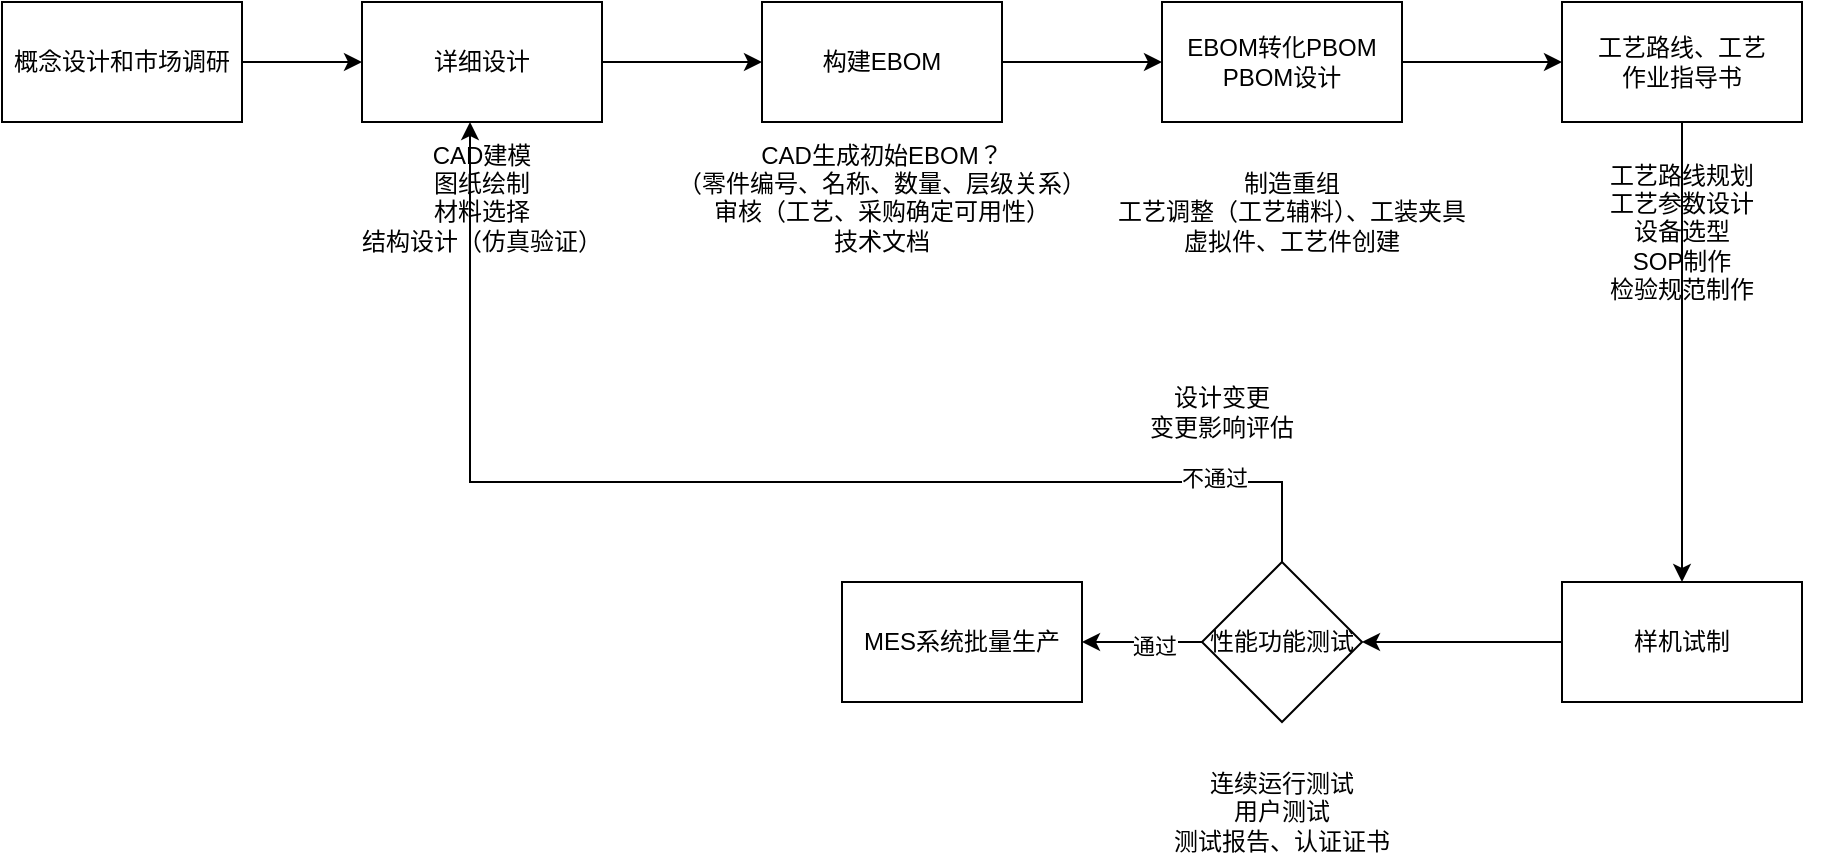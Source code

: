 <mxfile version="27.1.3">
  <diagram id="kgpKYQtTHZ0yAKxKKP6v" name="Page-1">
    <mxGraphModel dx="1426" dy="863" grid="1" gridSize="10" guides="1" tooltips="1" connect="1" arrows="1" fold="1" page="1" pageScale="1" pageWidth="850" pageHeight="1100" math="0" shadow="0">
      <root>
        <mxCell id="0" />
        <mxCell id="1" parent="0" />
        <mxCell id="0W0XDRW_tP-_jsXK928k-3" value="" style="edgeStyle=orthogonalEdgeStyle;rounded=0;orthogonalLoop=1;jettySize=auto;html=1;" edge="1" parent="1" source="0W0XDRW_tP-_jsXK928k-1" target="0W0XDRW_tP-_jsXK928k-2">
          <mxGeometry relative="1" as="geometry" />
        </mxCell>
        <mxCell id="0W0XDRW_tP-_jsXK928k-1" value="详细设计" style="rounded=0;whiteSpace=wrap;html=1;" vertex="1" parent="1">
          <mxGeometry x="240" y="120" width="120" height="60" as="geometry" />
        </mxCell>
        <mxCell id="0W0XDRW_tP-_jsXK928k-8" value="" style="edgeStyle=orthogonalEdgeStyle;rounded=0;orthogonalLoop=1;jettySize=auto;html=1;" edge="1" parent="1" source="0W0XDRW_tP-_jsXK928k-2" target="0W0XDRW_tP-_jsXK928k-7">
          <mxGeometry relative="1" as="geometry" />
        </mxCell>
        <mxCell id="0W0XDRW_tP-_jsXK928k-2" value="构建EBOM" style="rounded=0;whiteSpace=wrap;html=1;" vertex="1" parent="1">
          <mxGeometry x="440" y="120" width="120" height="60" as="geometry" />
        </mxCell>
        <mxCell id="0W0XDRW_tP-_jsXK928k-4" value="CAD建模&lt;br&gt;图纸绘制&lt;br&gt;材料选择&lt;br&gt;结构设计（仿真验证）&lt;div&gt;&lt;br&gt;&lt;/div&gt;" style="text;html=1;align=center;verticalAlign=middle;whiteSpace=wrap;rounded=0;" vertex="1" parent="1">
          <mxGeometry x="220" y="210" width="160" height="30" as="geometry" />
        </mxCell>
        <mxCell id="0W0XDRW_tP-_jsXK928k-6" style="edgeStyle=orthogonalEdgeStyle;rounded=0;orthogonalLoop=1;jettySize=auto;html=1;" edge="1" parent="1" source="0W0XDRW_tP-_jsXK928k-5" target="0W0XDRW_tP-_jsXK928k-1">
          <mxGeometry relative="1" as="geometry" />
        </mxCell>
        <mxCell id="0W0XDRW_tP-_jsXK928k-5" value="概念设计和市场调研" style="rounded=0;whiteSpace=wrap;html=1;" vertex="1" parent="1">
          <mxGeometry x="60" y="120" width="120" height="60" as="geometry" />
        </mxCell>
        <mxCell id="0W0XDRW_tP-_jsXK928k-14" value="" style="edgeStyle=orthogonalEdgeStyle;rounded=0;orthogonalLoop=1;jettySize=auto;html=1;" edge="1" parent="1" source="0W0XDRW_tP-_jsXK928k-7" target="0W0XDRW_tP-_jsXK928k-13">
          <mxGeometry relative="1" as="geometry" />
        </mxCell>
        <mxCell id="0W0XDRW_tP-_jsXK928k-7" value="EBOM转化PBOM&lt;br&gt;PBOM设计" style="whiteSpace=wrap;html=1;rounded=0;" vertex="1" parent="1">
          <mxGeometry x="640" y="120" width="120" height="60" as="geometry" />
        </mxCell>
        <mxCell id="0W0XDRW_tP-_jsXK928k-9" value="CAD生成初始EBOM？&lt;br&gt;（零件编号、名称、数量、层级关系）&lt;br&gt;审核（工艺、采购确定可用性）&lt;br&gt;技术文档&lt;br&gt;&lt;div&gt;&lt;div&gt;&lt;br&gt;&lt;/div&gt;&lt;/div&gt;" style="text;html=1;align=center;verticalAlign=middle;whiteSpace=wrap;rounded=0;" vertex="1" parent="1">
          <mxGeometry x="385" y="210" width="230" height="30" as="geometry" />
        </mxCell>
        <mxCell id="0W0XDRW_tP-_jsXK928k-10" value="制造重组&lt;br&gt;工艺调整（工艺辅料）、工装夹具&lt;br&gt;&lt;div&gt;虚拟件、工艺件创建&lt;/div&gt;" style="text;html=1;align=center;verticalAlign=middle;whiteSpace=wrap;rounded=0;" vertex="1" parent="1">
          <mxGeometry x="610" y="210" width="190" height="30" as="geometry" />
        </mxCell>
        <mxCell id="0W0XDRW_tP-_jsXK928k-16" value="" style="edgeStyle=orthogonalEdgeStyle;rounded=0;orthogonalLoop=1;jettySize=auto;html=1;" edge="1" parent="1" source="0W0XDRW_tP-_jsXK928k-13" target="0W0XDRW_tP-_jsXK928k-15">
          <mxGeometry relative="1" as="geometry" />
        </mxCell>
        <mxCell id="0W0XDRW_tP-_jsXK928k-13" value="工艺路线、工艺&lt;br&gt;作业指导书" style="whiteSpace=wrap;html=1;rounded=0;" vertex="1" parent="1">
          <mxGeometry x="840" y="120" width="120" height="60" as="geometry" />
        </mxCell>
        <mxCell id="0W0XDRW_tP-_jsXK928k-18" value="" style="edgeStyle=orthogonalEdgeStyle;rounded=0;orthogonalLoop=1;jettySize=auto;html=1;" edge="1" parent="1" source="0W0XDRW_tP-_jsXK928k-15" target="0W0XDRW_tP-_jsXK928k-17">
          <mxGeometry relative="1" as="geometry" />
        </mxCell>
        <mxCell id="0W0XDRW_tP-_jsXK928k-15" value="样机试制" style="whiteSpace=wrap;html=1;rounded=0;" vertex="1" parent="1">
          <mxGeometry x="840" y="410" width="120" height="60" as="geometry" />
        </mxCell>
        <mxCell id="0W0XDRW_tP-_jsXK928k-20" value="" style="edgeStyle=orthogonalEdgeStyle;rounded=0;orthogonalLoop=1;jettySize=auto;html=1;" edge="1" parent="1" source="0W0XDRW_tP-_jsXK928k-17" target="0W0XDRW_tP-_jsXK928k-19">
          <mxGeometry relative="1" as="geometry" />
        </mxCell>
        <mxCell id="0W0XDRW_tP-_jsXK928k-22" value="通过" style="edgeLabel;html=1;align=center;verticalAlign=middle;resizable=0;points=[];" vertex="1" connectable="0" parent="0W0XDRW_tP-_jsXK928k-20">
          <mxGeometry x="-0.2" y="2" relative="1" as="geometry">
            <mxPoint as="offset" />
          </mxGeometry>
        </mxCell>
        <mxCell id="0W0XDRW_tP-_jsXK928k-17" value="性能功能测试" style="rhombus;whiteSpace=wrap;html=1;rounded=0;" vertex="1" parent="1">
          <mxGeometry x="660" y="400" width="80" height="80" as="geometry" />
        </mxCell>
        <mxCell id="0W0XDRW_tP-_jsXK928k-19" value="MES系统批量生产" style="whiteSpace=wrap;html=1;rounded=0;" vertex="1" parent="1">
          <mxGeometry x="480" y="410" width="120" height="60" as="geometry" />
        </mxCell>
        <mxCell id="0W0XDRW_tP-_jsXK928k-21" style="edgeStyle=orthogonalEdgeStyle;rounded=0;orthogonalLoop=1;jettySize=auto;html=1;entryX=0.45;entryY=1;entryDx=0;entryDy=0;entryPerimeter=0;" edge="1" parent="1" source="0W0XDRW_tP-_jsXK928k-17" target="0W0XDRW_tP-_jsXK928k-1">
          <mxGeometry relative="1" as="geometry">
            <Array as="points">
              <mxPoint x="700" y="360" />
              <mxPoint x="294" y="360" />
            </Array>
          </mxGeometry>
        </mxCell>
        <mxCell id="0W0XDRW_tP-_jsXK928k-23" value="不通过" style="edgeLabel;html=1;align=center;verticalAlign=middle;resizable=0;points=[];" vertex="1" connectable="0" parent="0W0XDRW_tP-_jsXK928k-21">
          <mxGeometry x="-0.764" y="-2" relative="1" as="geometry">
            <mxPoint as="offset" />
          </mxGeometry>
        </mxCell>
        <mxCell id="0W0XDRW_tP-_jsXK928k-24" value="&lt;div&gt;设计变更&lt;br&gt;变更影响评估&lt;/div&gt;" style="text;html=1;align=center;verticalAlign=middle;whiteSpace=wrap;rounded=0;" vertex="1" parent="1">
          <mxGeometry x="590" y="310" width="160" height="30" as="geometry" />
        </mxCell>
        <mxCell id="0W0XDRW_tP-_jsXK928k-25" value="&lt;div&gt;连续运行测试&lt;br&gt;用户测试&lt;br&gt;测试报告、认证证书&lt;/div&gt;" style="text;html=1;align=center;verticalAlign=middle;whiteSpace=wrap;rounded=0;" vertex="1" parent="1">
          <mxGeometry x="620" y="510" width="160" height="30" as="geometry" />
        </mxCell>
        <mxCell id="0W0XDRW_tP-_jsXK928k-26" value="工艺路线规划&lt;br&gt;工艺参数设计&lt;br&gt;设备选型&lt;br&gt;SOP制作&lt;br&gt;检验规范制作" style="text;html=1;align=center;verticalAlign=middle;whiteSpace=wrap;rounded=0;" vertex="1" parent="1">
          <mxGeometry x="820" y="220" width="160" height="30" as="geometry" />
        </mxCell>
      </root>
    </mxGraphModel>
  </diagram>
</mxfile>
